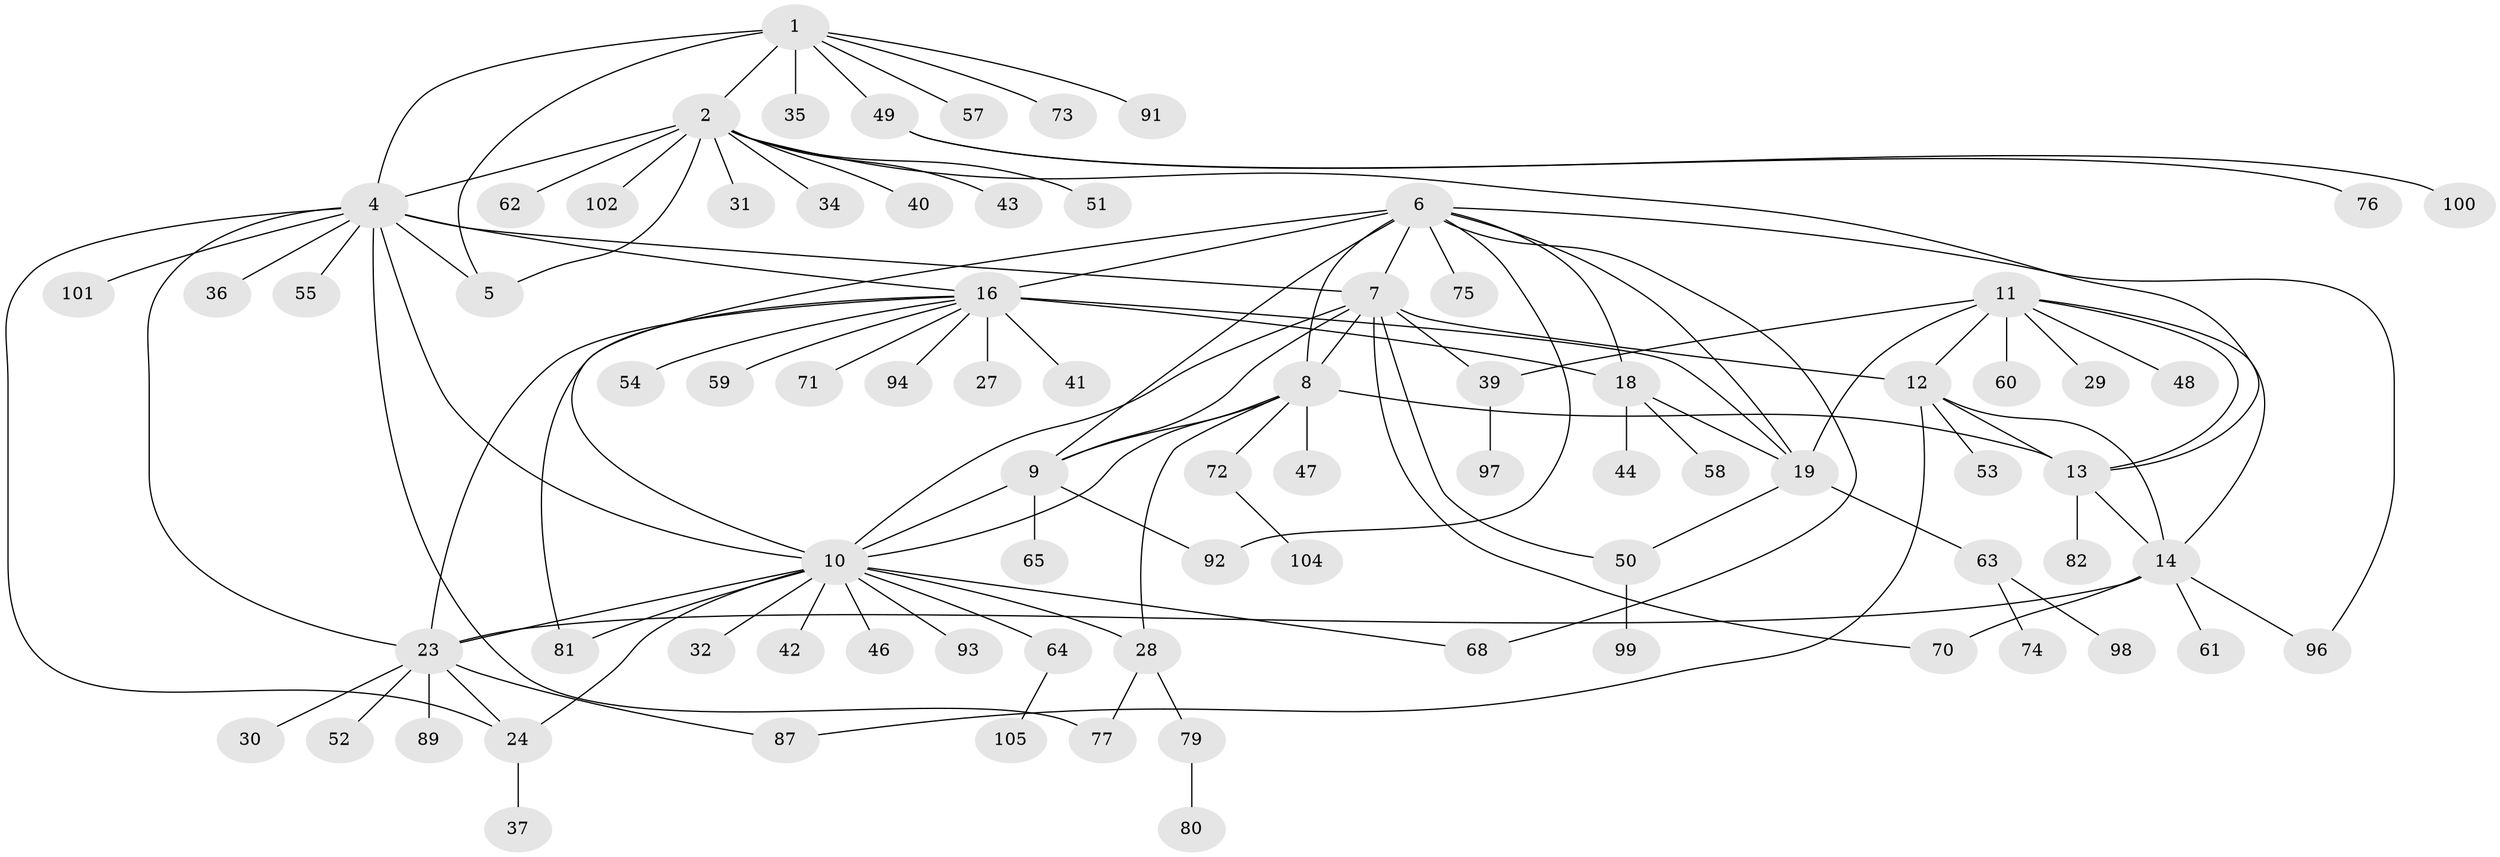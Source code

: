 // original degree distribution, {9: 0.05714285714285714, 11: 0.009523809523809525, 5: 0.02857142857142857, 10: 0.01904761904761905, 4: 0.047619047619047616, 7: 0.06666666666666667, 6: 0.02857142857142857, 13: 0.009523809523809525, 1: 0.5333333333333333, 2: 0.1619047619047619, 3: 0.0380952380952381}
// Generated by graph-tools (version 1.1) at 2025/42/03/06/25 10:42:14]
// undirected, 81 vertices, 115 edges
graph export_dot {
graph [start="1"]
  node [color=gray90,style=filled];
  1 [super="+66"];
  2 [super="+3"];
  4 [super="+22"];
  5;
  6 [super="+20"];
  7 [super="+88"];
  8 [super="+26"];
  9 [super="+33"];
  10 [super="+21"];
  11 [super="+38"];
  12 [super="+15"];
  13 [super="+95"];
  14 [super="+56"];
  16 [super="+17"];
  18 [super="+85"];
  19;
  23 [super="+25"];
  24 [super="+103"];
  27;
  28 [super="+45"];
  29;
  30;
  31;
  32;
  34 [super="+83"];
  35;
  36;
  37;
  39 [super="+84"];
  40;
  41;
  42;
  43;
  44;
  46;
  47;
  48;
  49 [super="+86"];
  50 [super="+69"];
  51;
  52;
  53;
  54;
  55 [super="+67"];
  57;
  58;
  59;
  60;
  61;
  62;
  63 [super="+78"];
  64;
  65;
  68;
  70;
  71;
  72;
  73;
  74;
  75;
  76;
  77;
  79 [super="+90"];
  80;
  81;
  82;
  87;
  89;
  91;
  92;
  93;
  94;
  96;
  97;
  98;
  99;
  100;
  101;
  102;
  104;
  105;
  1 -- 2 [weight=2];
  1 -- 4;
  1 -- 5;
  1 -- 35;
  1 -- 49;
  1 -- 57;
  1 -- 73;
  1 -- 91;
  2 -- 4 [weight=2];
  2 -- 5 [weight=2];
  2 -- 13;
  2 -- 31;
  2 -- 40;
  2 -- 43;
  2 -- 51;
  2 -- 62;
  2 -- 102;
  2 -- 34;
  4 -- 5;
  4 -- 7;
  4 -- 16;
  4 -- 55;
  4 -- 77;
  4 -- 101;
  4 -- 36;
  4 -- 23 [weight=2];
  4 -- 24;
  4 -- 10;
  6 -- 7;
  6 -- 8;
  6 -- 9;
  6 -- 10;
  6 -- 96;
  6 -- 68;
  6 -- 75;
  6 -- 16 [weight=2];
  6 -- 18;
  6 -- 19;
  6 -- 92;
  7 -- 8;
  7 -- 9;
  7 -- 10;
  7 -- 12;
  7 -- 50;
  7 -- 70;
  7 -- 39;
  8 -- 9;
  8 -- 10;
  8 -- 28;
  8 -- 47;
  8 -- 72;
  8 -- 13;
  9 -- 10;
  9 -- 65;
  9 -- 92;
  10 -- 32;
  10 -- 42;
  10 -- 81;
  10 -- 93;
  10 -- 64;
  10 -- 68;
  10 -- 46;
  10 -- 23 [weight=2];
  10 -- 24;
  10 -- 28;
  11 -- 12 [weight=2];
  11 -- 13;
  11 -- 14;
  11 -- 19;
  11 -- 29;
  11 -- 39;
  11 -- 48;
  11 -- 60;
  12 -- 13 [weight=2];
  12 -- 14 [weight=2];
  12 -- 53;
  12 -- 87;
  13 -- 14;
  13 -- 82;
  14 -- 23;
  14 -- 70;
  14 -- 96;
  14 -- 61;
  16 -- 18 [weight=2];
  16 -- 19 [weight=2];
  16 -- 23;
  16 -- 27;
  16 -- 41;
  16 -- 54;
  16 -- 59;
  16 -- 71;
  16 -- 81;
  16 -- 94;
  18 -- 19;
  18 -- 44;
  18 -- 58;
  19 -- 50;
  19 -- 63;
  23 -- 24 [weight=2];
  23 -- 87;
  23 -- 52;
  23 -- 89;
  23 -- 30;
  24 -- 37;
  28 -- 79;
  28 -- 77;
  39 -- 97;
  49 -- 76;
  49 -- 100;
  50 -- 99;
  63 -- 74;
  63 -- 98;
  64 -- 105;
  72 -- 104;
  79 -- 80;
}
